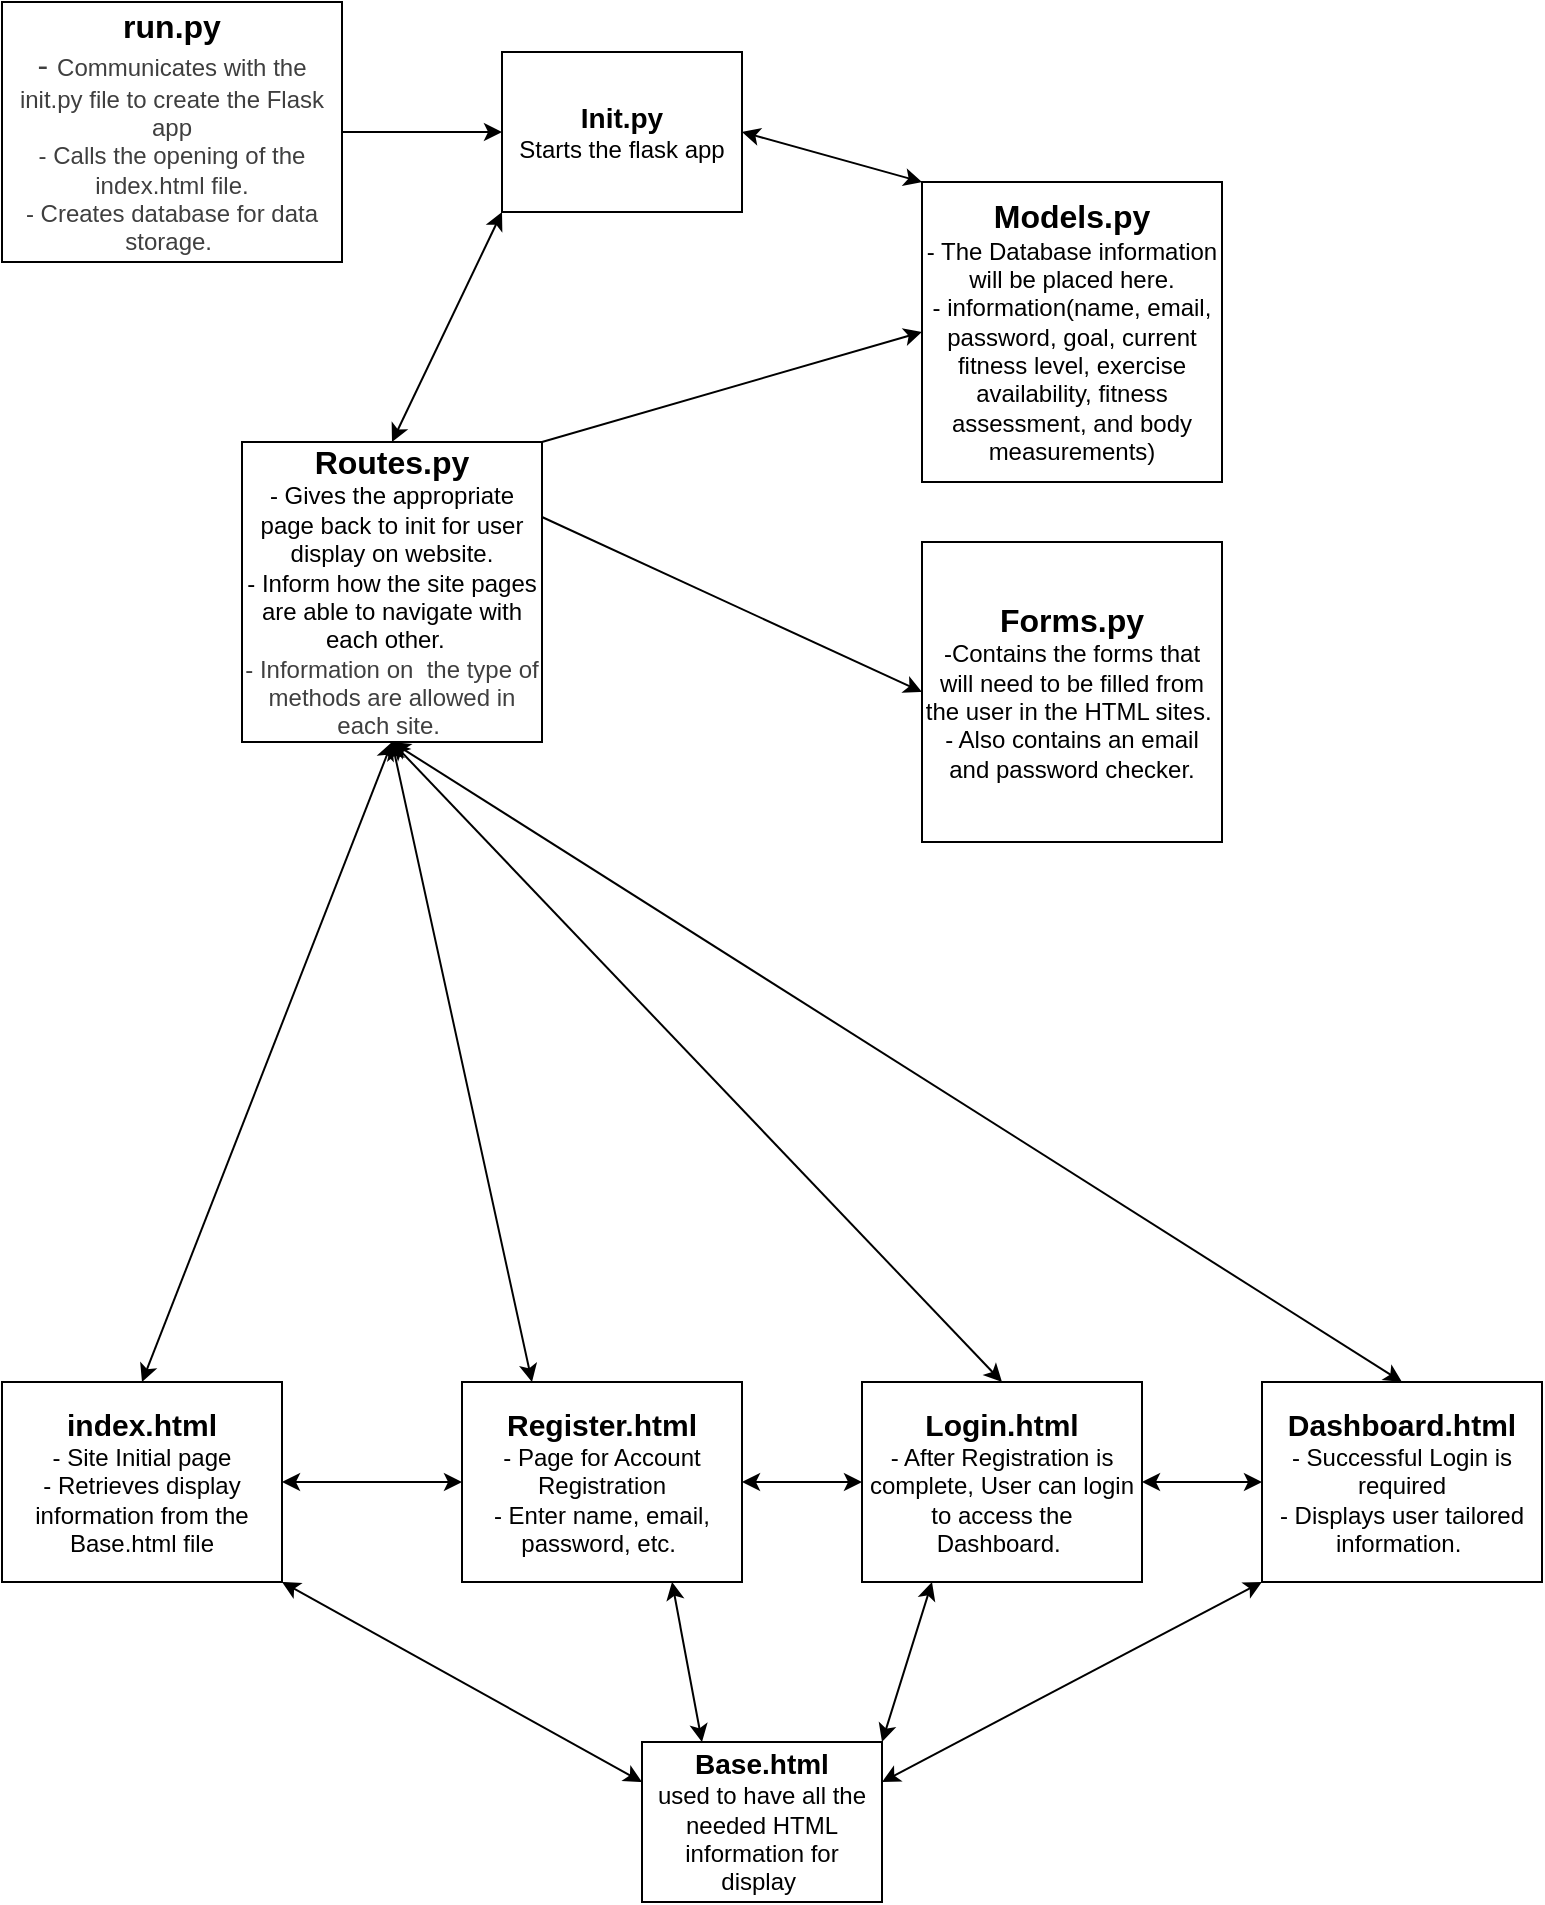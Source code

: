 <mxfile>
    <diagram id="IpuX2UCYAA8gzxJryBx4" name="Page-1">
        <mxGraphModel dx="1086" dy="658" grid="1" gridSize="10" guides="1" tooltips="1" connect="1" arrows="1" fold="1" page="1" pageScale="1" pageWidth="850" pageHeight="1100" math="0" shadow="0">
            <root>
                <mxCell id="0"/>
                <mxCell id="1" parent="0"/>
                <mxCell id="7" value="" style="edgeStyle=none;html=1;entryX=0;entryY=0.5;entryDx=0;entryDy=0;" parent="1" source="5" target="31" edge="1">
                    <mxGeometry relative="1" as="geometry"/>
                </mxCell>
                <mxCell id="5" value="&lt;font style=&quot;font-size: 16px;&quot;&gt;&lt;b&gt;run.py&lt;/b&gt;&lt;/font&gt;&lt;div&gt;&lt;span style=&quot;color: rgb(63, 63, 63); background-color: transparent;&quot;&gt;&lt;span style=&quot;font-size: 16px;&quot;&gt;-&lt;b&gt;&amp;nbsp;&lt;/b&gt;&lt;/span&gt;Communicates with the init.py file to create the Flask app&lt;/span&gt;&lt;/div&gt;&lt;div&gt;&lt;span style=&quot;color: rgb(63, 63, 63); background-color: transparent;&quot;&gt;- Calls the opening of the index.html file.&lt;/span&gt;&lt;/div&gt;&lt;div&gt;&lt;span style=&quot;color: rgb(63, 63, 63); background-color: transparent;&quot;&gt;- Creates database for data storage.&amp;nbsp;&lt;/span&gt;&lt;/div&gt;" style="rounded=0;whiteSpace=wrap;html=1;" parent="1" vertex="1">
                    <mxGeometry x="10" y="20" width="170" height="130" as="geometry"/>
                </mxCell>
                <mxCell id="6" value="&lt;font style=&quot;font-size: 15px;&quot;&gt;&lt;b&gt;index.html&lt;/b&gt;&lt;/font&gt;&lt;div&gt;&lt;font&gt;- Site Initial page&lt;br&gt;- Retrieves display information from the Base.html file&lt;/font&gt;&lt;/div&gt;" style="rounded=0;whiteSpace=wrap;html=1;" parent="1" vertex="1">
                    <mxGeometry x="10" y="710" width="140" height="100" as="geometry"/>
                </mxCell>
                <mxCell id="8" value="&lt;b&gt;&lt;font style=&quot;font-size: 14px;&quot;&gt;Base.html&lt;/font&gt;&lt;/b&gt;&lt;div&gt;used to have all the needed HTML information for display&amp;nbsp;&lt;/div&gt;" style="rounded=0;whiteSpace=wrap;html=1;" parent="1" vertex="1">
                    <mxGeometry x="330" y="890" width="120" height="80" as="geometry"/>
                </mxCell>
                <mxCell id="10" value="&lt;font style=&quot;font-size: 16px;&quot;&gt;&lt;b&gt;Models.py&lt;/b&gt;&lt;/font&gt;&lt;div&gt;- The Database information will be placed here.&lt;/div&gt;&lt;div&gt;- information(name, email, password, goal, current fitness level, exercise availability, fitness assessment, and body measurements)&lt;/div&gt;" style="whiteSpace=wrap;html=1;aspect=fixed;" parent="1" vertex="1">
                    <mxGeometry x="470" y="110" width="150" height="150" as="geometry"/>
                </mxCell>
                <mxCell id="11" value="&lt;div&gt;&lt;font&gt;&lt;span style=&quot;font-size: 15px;&quot;&gt;&lt;b&gt;Register.html&lt;/b&gt;&lt;/span&gt;&lt;/font&gt;&lt;/div&gt;&lt;div&gt;&lt;font&gt;- Page for Account Registration&lt;br&gt;- Enter name, email, password, etc.&amp;nbsp;&lt;/font&gt;&lt;/div&gt;" style="rounded=0;whiteSpace=wrap;html=1;" parent="1" vertex="1">
                    <mxGeometry x="240" y="710" width="140" height="100" as="geometry"/>
                </mxCell>
                <mxCell id="12" value="&lt;font style=&quot;font-size: 15px;&quot;&gt;&lt;b&gt;Login.html&lt;/b&gt;&lt;/font&gt;&lt;div&gt;&lt;font&gt;- After Registration is complete, User can login to access the Dashboard.&amp;nbsp;&lt;/font&gt;&lt;/div&gt;" style="rounded=0;whiteSpace=wrap;html=1;" parent="1" vertex="1">
                    <mxGeometry x="440" y="710" width="140" height="100" as="geometry"/>
                </mxCell>
                <mxCell id="13" value="&lt;font style=&quot;font-size: 15px;&quot;&gt;&lt;b&gt;Dashboard.html&lt;/b&gt;&lt;/font&gt;&lt;div&gt;&lt;font&gt;- Successful Login is required&lt;br&gt;- Displays user tailored information.&amp;nbsp;&lt;/font&gt;&lt;/div&gt;" style="rounded=0;whiteSpace=wrap;html=1;" parent="1" vertex="1">
                    <mxGeometry x="640" y="710" width="140" height="100" as="geometry"/>
                </mxCell>
                <mxCell id="36" style="edgeStyle=none;html=1;entryX=0;entryY=0.5;entryDx=0;entryDy=0;exitX=1;exitY=0;exitDx=0;exitDy=0;" parent="1" source="28" target="10" edge="1">
                    <mxGeometry relative="1" as="geometry">
                        <mxPoint x="270" y="260" as="sourcePoint"/>
                    </mxGeometry>
                </mxCell>
                <mxCell id="40" style="edgeStyle=none;html=1;exitX=1;exitY=0.25;exitDx=0;exitDy=0;entryX=0;entryY=0.5;entryDx=0;entryDy=0;" parent="1" source="28" target="38" edge="1">
                    <mxGeometry relative="1" as="geometry"/>
                </mxCell>
                <mxCell id="28" value="&lt;font style=&quot;font-size: 16px;&quot;&gt;&lt;b&gt;Routes.py&lt;/b&gt;&lt;/font&gt;&lt;div&gt;- Gives the appropriate page back to init for user display on website.&lt;/div&gt;&lt;div&gt;- Inform how the site pages are able to navigate with each other.&amp;nbsp;&amp;nbsp;&lt;/div&gt;&lt;div&gt;&lt;span style=&quot;color: rgb(63, 63, 63); background-color: transparent;&quot;&gt;- Information on&amp;nbsp; the type of methods are allowed in each site.&amp;nbsp;&lt;/span&gt;&lt;/div&gt;" style="whiteSpace=wrap;html=1;aspect=fixed;" parent="1" vertex="1">
                    <mxGeometry x="130" y="240" width="150" height="150" as="geometry"/>
                </mxCell>
                <mxCell id="31" value="&lt;b&gt;&lt;font style=&quot;font-size: 14px;&quot;&gt;Init.py&lt;/font&gt;&lt;/b&gt;&lt;div&gt;Starts the flask app&lt;/div&gt;" style="rounded=0;whiteSpace=wrap;html=1;" parent="1" vertex="1">
                    <mxGeometry x="260" y="45" width="120" height="80" as="geometry"/>
                </mxCell>
                <mxCell id="38" value="&lt;font style=&quot;font-size: 16px;&quot;&gt;&lt;b&gt;Forms.py&lt;/b&gt;&lt;/font&gt;&lt;div&gt;-Contains the forms that will need to be filled from the user in the HTML sites.&amp;nbsp;&lt;/div&gt;&lt;div&gt;- Also contains an email and password checker.&lt;/div&gt;" style="whiteSpace=wrap;html=1;aspect=fixed;" parent="1" vertex="1">
                    <mxGeometry x="470" y="290" width="150" height="150" as="geometry"/>
                </mxCell>
                <mxCell id="41" value="" style="endArrow=classic;startArrow=classic;html=1;entryX=0;entryY=0.25;entryDx=0;entryDy=0;exitX=1;exitY=1;exitDx=0;exitDy=0;" parent="1" source="6" target="8" edge="1">
                    <mxGeometry width="50" height="50" relative="1" as="geometry">
                        <mxPoint x="250" y="820" as="sourcePoint"/>
                        <mxPoint x="160" y="990" as="targetPoint"/>
                        <Array as="points"/>
                    </mxGeometry>
                </mxCell>
                <mxCell id="43" value="" style="endArrow=classic;startArrow=classic;html=1;exitX=0.25;exitY=0;exitDx=0;exitDy=0;entryX=0.75;entryY=1;entryDx=0;entryDy=0;" parent="1" source="8" target="11" edge="1">
                    <mxGeometry width="50" height="50" relative="1" as="geometry">
                        <mxPoint x="520" y="930" as="sourcePoint"/>
                        <mxPoint x="560" y="880" as="targetPoint"/>
                    </mxGeometry>
                </mxCell>
                <mxCell id="44" value="" style="endArrow=classic;startArrow=classic;html=1;exitX=1;exitY=0;exitDx=0;exitDy=0;entryX=0.25;entryY=1;entryDx=0;entryDy=0;" parent="1" source="8" target="12" edge="1">
                    <mxGeometry width="50" height="50" relative="1" as="geometry">
                        <mxPoint x="520" y="820" as="sourcePoint"/>
                        <mxPoint x="570" y="770" as="targetPoint"/>
                    </mxGeometry>
                </mxCell>
                <mxCell id="45" value="" style="endArrow=classic;startArrow=classic;html=1;exitX=1;exitY=0.25;exitDx=0;exitDy=0;entryX=0;entryY=1;entryDx=0;entryDy=0;" parent="1" source="8" target="13" edge="1">
                    <mxGeometry width="50" height="50" relative="1" as="geometry">
                        <mxPoint x="460" y="900" as="sourcePoint"/>
                        <mxPoint x="485" y="820" as="targetPoint"/>
                    </mxGeometry>
                </mxCell>
                <mxCell id="46" value="" style="endArrow=classic;startArrow=classic;html=1;exitX=0;exitY=0.5;exitDx=0;exitDy=0;entryX=1;entryY=0.5;entryDx=0;entryDy=0;" parent="1" source="13" target="12" edge="1">
                    <mxGeometry width="50" height="50" relative="1" as="geometry">
                        <mxPoint x="470" y="910" as="sourcePoint"/>
                        <mxPoint x="495" y="830" as="targetPoint"/>
                    </mxGeometry>
                </mxCell>
                <mxCell id="47" value="" style="endArrow=classic;startArrow=classic;html=1;exitX=0;exitY=0.5;exitDx=0;exitDy=0;entryX=1;entryY=0.5;entryDx=0;entryDy=0;" parent="1" source="12" target="11" edge="1">
                    <mxGeometry width="50" height="50" relative="1" as="geometry">
                        <mxPoint x="480" y="920" as="sourcePoint"/>
                        <mxPoint x="505" y="840" as="targetPoint"/>
                    </mxGeometry>
                </mxCell>
                <mxCell id="48" value="" style="endArrow=classic;startArrow=classic;html=1;exitX=1;exitY=0.5;exitDx=0;exitDy=0;entryX=0;entryY=0.5;entryDx=0;entryDy=0;" parent="1" source="6" target="11" edge="1">
                    <mxGeometry width="50" height="50" relative="1" as="geometry">
                        <mxPoint x="490" y="930" as="sourcePoint"/>
                        <mxPoint x="515" y="850" as="targetPoint"/>
                    </mxGeometry>
                </mxCell>
                <mxCell id="49" value="" style="endArrow=classic;startArrow=classic;html=1;exitX=1;exitY=0.5;exitDx=0;exitDy=0;entryX=0;entryY=0;entryDx=0;entryDy=0;" parent="1" source="31" target="10" edge="1">
                    <mxGeometry width="50" height="50" relative="1" as="geometry">
                        <mxPoint x="500" y="420" as="sourcePoint"/>
                        <mxPoint x="525" y="340" as="targetPoint"/>
                    </mxGeometry>
                </mxCell>
                <mxCell id="50" value="" style="endArrow=classic;startArrow=classic;html=1;exitX=0.5;exitY=0;exitDx=0;exitDy=0;entryX=0;entryY=1;entryDx=0;entryDy=0;" parent="1" source="28" target="31" edge="1">
                    <mxGeometry width="50" height="50" relative="1" as="geometry">
                        <mxPoint x="390" y="190" as="sourcePoint"/>
                        <mxPoint x="480" y="215" as="targetPoint"/>
                    </mxGeometry>
                </mxCell>
                <mxCell id="51" value="" style="endArrow=classic;startArrow=classic;html=1;exitX=0.5;exitY=0;exitDx=0;exitDy=0;entryX=0.5;entryY=1;entryDx=0;entryDy=0;" parent="1" source="6" target="28" edge="1">
                    <mxGeometry width="50" height="50" relative="1" as="geometry">
                        <mxPoint x="215" y="595" as="sourcePoint"/>
                        <mxPoint x="270" y="480" as="targetPoint"/>
                    </mxGeometry>
                </mxCell>
                <mxCell id="52" value="" style="endArrow=classic;startArrow=classic;html=1;exitX=0.25;exitY=0;exitDx=0;exitDy=0;entryX=0.5;entryY=1;entryDx=0;entryDy=0;" parent="1" source="11" target="28" edge="1">
                    <mxGeometry width="50" height="50" relative="1" as="geometry">
                        <mxPoint x="90" y="720" as="sourcePoint"/>
                        <mxPoint x="178" y="400" as="targetPoint"/>
                    </mxGeometry>
                </mxCell>
                <mxCell id="53" value="" style="endArrow=classic;startArrow=classic;html=1;exitX=0.5;exitY=0;exitDx=0;exitDy=0;entryX=0.5;entryY=1;entryDx=0;entryDy=0;" parent="1" source="12" target="28" edge="1">
                    <mxGeometry width="50" height="50" relative="1" as="geometry">
                        <mxPoint x="285" y="720" as="sourcePoint"/>
                        <mxPoint x="178" y="400" as="targetPoint"/>
                    </mxGeometry>
                </mxCell>
                <mxCell id="54" value="" style="endArrow=classic;startArrow=classic;html=1;exitX=0.5;exitY=0;exitDx=0;exitDy=0;entryX=0.5;entryY=1;entryDx=0;entryDy=0;" parent="1" source="13" target="28" edge="1">
                    <mxGeometry width="50" height="50" relative="1" as="geometry">
                        <mxPoint x="520" y="720" as="sourcePoint"/>
                        <mxPoint x="215" y="400" as="targetPoint"/>
                    </mxGeometry>
                </mxCell>
            </root>
        </mxGraphModel>
    </diagram>
</mxfile>